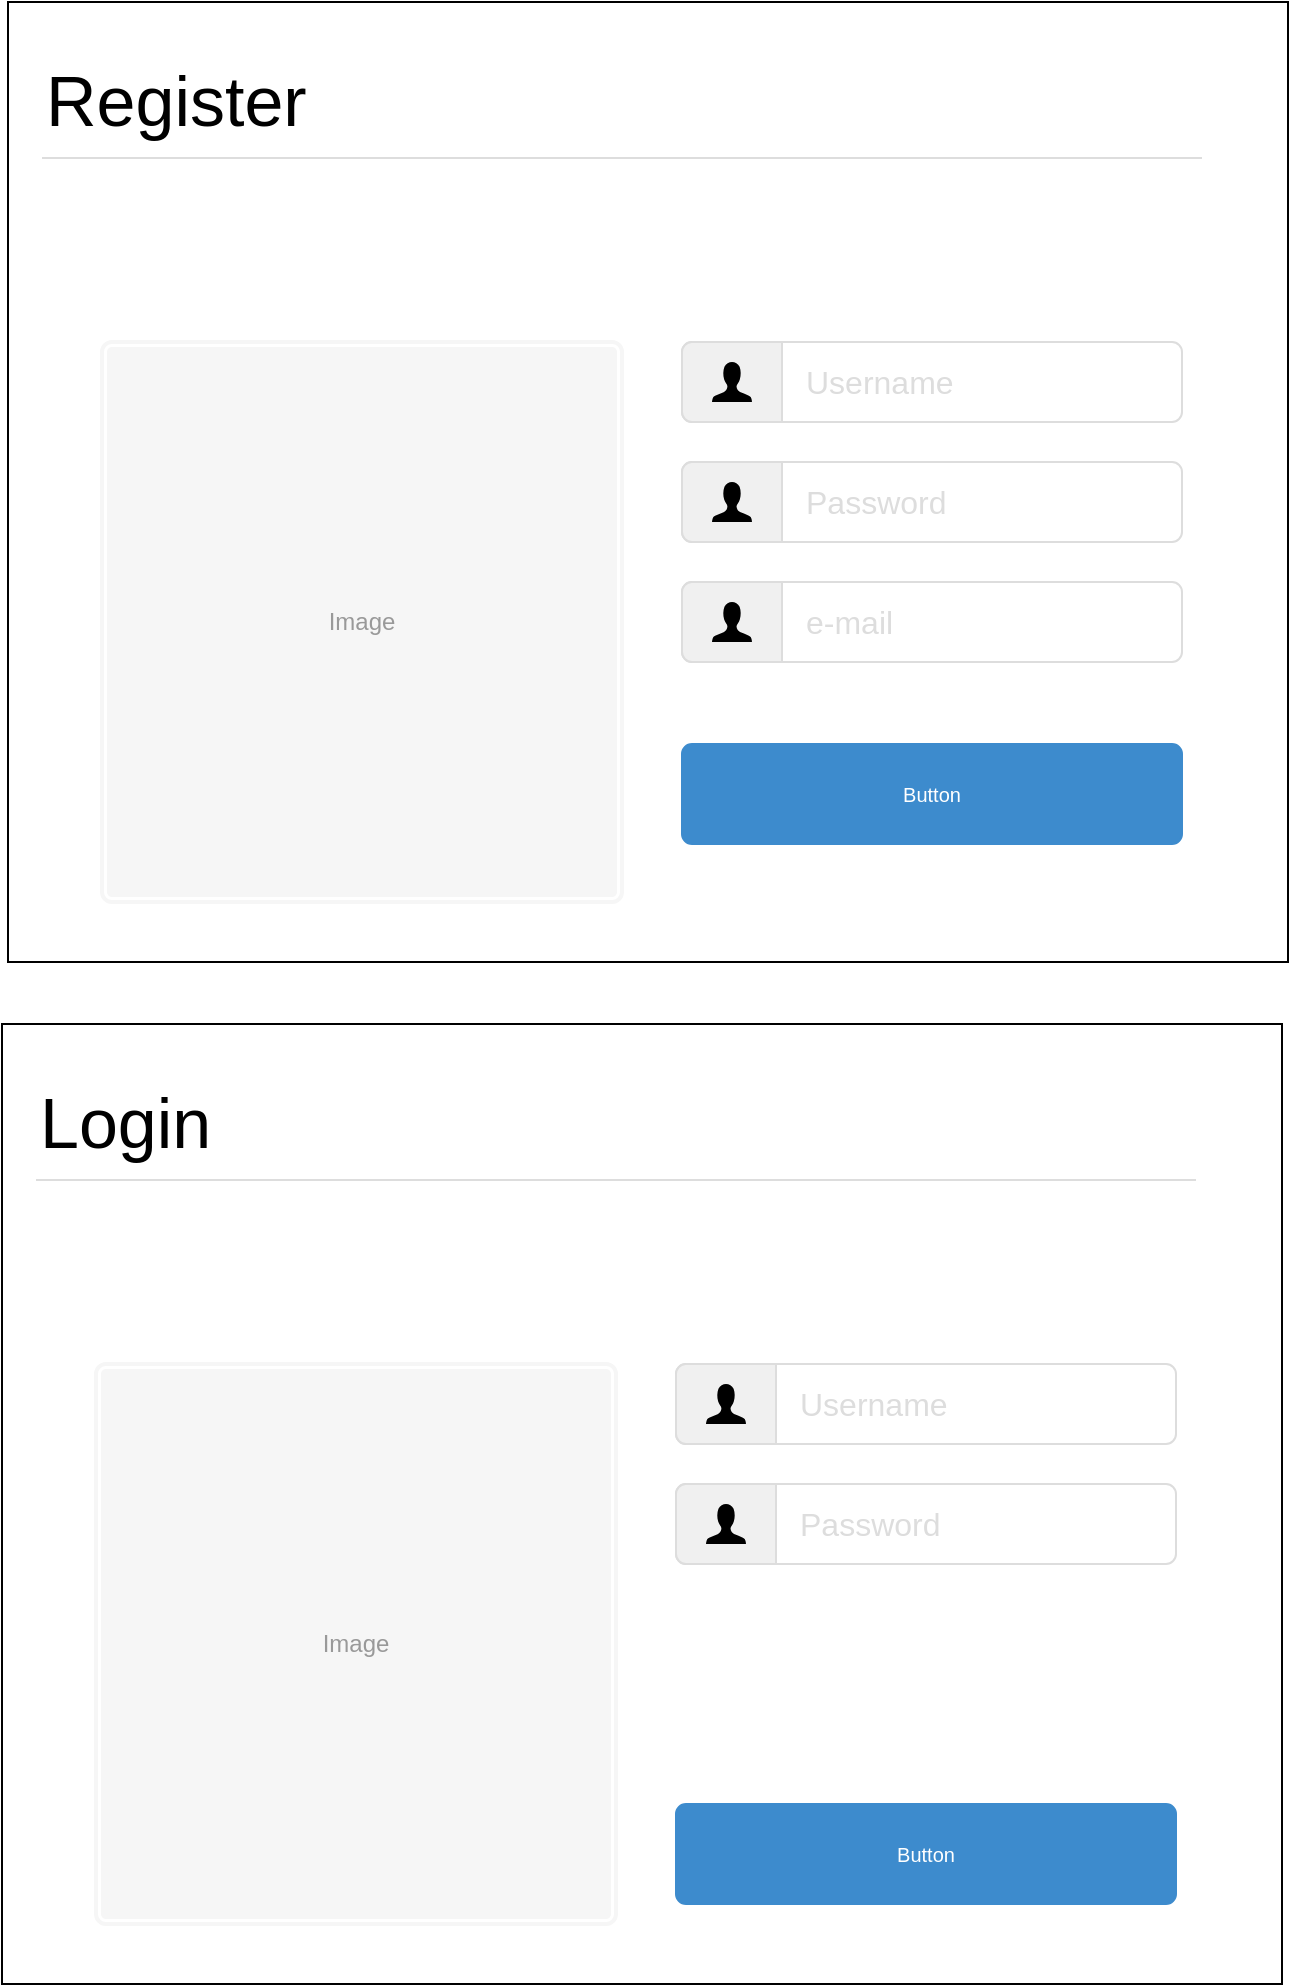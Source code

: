 <mxfile version="11.1.4" type="device"><diagram id="FmbbPj61c3zbVLSNUt73" name="Page-1"><mxGraphModel dx="868" dy="403" grid="1" gridSize="10" guides="1" tooltips="1" connect="1" arrows="1" fold="1" page="1" pageScale="1" pageWidth="827" pageHeight="1169" math="0" shadow="0"><root><mxCell id="0"/><mxCell id="1" parent="0"/><mxCell id="5UC59q7SdOEYth58W9IY-1" value="" style="rounded=0;whiteSpace=wrap;html=1;" vertex="1" parent="1"><mxGeometry x="93" y="80" width="640" height="480" as="geometry"/></mxCell><mxCell id="5UC59q7SdOEYth58W9IY-4" value="Username" style="html=1;shadow=0;dashed=0;shape=mxgraph.bootstrap.rrect;rSize=5;strokeColor=#dddddd;fillColor=#ffffff;spacingLeft=60;fontSize=16;align=left;fontColor=#dddddd;whiteSpace=wrap;" vertex="1" parent="1"><mxGeometry x="430" y="250" width="250" height="40" as="geometry"/></mxCell><mxCell id="5UC59q7SdOEYth58W9IY-5" value="" style="html=1;shadow=0;dashed=0;shape=mxgraph.bootstrap.leftButton;rSize=5;strokeColor=#dddddd;fillColor=#f0f0f0;whiteSpace=wrap;resizeHeight=1;" vertex="1" parent="5UC59q7SdOEYth58W9IY-4"><mxGeometry width="50" height="40" relative="1" as="geometry"/></mxCell><mxCell id="5UC59q7SdOEYth58W9IY-6" value="" style="html=1;shadow=0;dashed=0;shape=mxgraph.bootstrap.user;rSize=5;strokeColor=none;fillColor=#000000;" vertex="1" parent="5UC59q7SdOEYth58W9IY-5"><mxGeometry x="0.5" y="0.5" width="20" height="20" relative="1" as="geometry"><mxPoint x="-10" y="-10" as="offset"/></mxGeometry></mxCell><mxCell id="5UC59q7SdOEYth58W9IY-7" value="Password" style="html=1;shadow=0;dashed=0;shape=mxgraph.bootstrap.rrect;rSize=5;strokeColor=#dddddd;fillColor=#ffffff;spacingLeft=60;fontSize=16;align=left;fontColor=#dddddd;whiteSpace=wrap;" vertex="1" parent="1"><mxGeometry x="430" y="310" width="250" height="40" as="geometry"/></mxCell><mxCell id="5UC59q7SdOEYth58W9IY-8" value="" style="html=1;shadow=0;dashed=0;shape=mxgraph.bootstrap.leftButton;rSize=5;strokeColor=#dddddd;fillColor=#f0f0f0;whiteSpace=wrap;resizeHeight=1;" vertex="1" parent="5UC59q7SdOEYth58W9IY-7"><mxGeometry width="50" height="40" relative="1" as="geometry"/></mxCell><mxCell id="5UC59q7SdOEYth58W9IY-9" value="" style="html=1;shadow=0;dashed=0;shape=mxgraph.bootstrap.user;rSize=5;strokeColor=none;fillColor=#000000;" vertex="1" parent="5UC59q7SdOEYth58W9IY-8"><mxGeometry x="0.5" y="0.5" width="20" height="20" relative="1" as="geometry"><mxPoint x="-10" y="-10" as="offset"/></mxGeometry></mxCell><mxCell id="5UC59q7SdOEYth58W9IY-10" value="e-mail" style="html=1;shadow=0;dashed=0;shape=mxgraph.bootstrap.rrect;rSize=5;strokeColor=#dddddd;fillColor=#ffffff;spacingLeft=60;fontSize=16;align=left;fontColor=#dddddd;whiteSpace=wrap;" vertex="1" parent="1"><mxGeometry x="430" y="370" width="250" height="40" as="geometry"/></mxCell><mxCell id="5UC59q7SdOEYth58W9IY-11" value="" style="html=1;shadow=0;dashed=0;shape=mxgraph.bootstrap.leftButton;rSize=5;strokeColor=#dddddd;fillColor=#f0f0f0;whiteSpace=wrap;resizeHeight=1;" vertex="1" parent="5UC59q7SdOEYth58W9IY-10"><mxGeometry width="50" height="40" relative="1" as="geometry"/></mxCell><mxCell id="5UC59q7SdOEYth58W9IY-12" value="" style="html=1;shadow=0;dashed=0;shape=mxgraph.bootstrap.user;rSize=5;strokeColor=none;fillColor=#000000;" vertex="1" parent="5UC59q7SdOEYth58W9IY-11"><mxGeometry x="0.5" y="0.5" width="20" height="20" relative="1" as="geometry"><mxPoint x="-10" y="-10" as="offset"/></mxGeometry></mxCell><mxCell id="5UC59q7SdOEYth58W9IY-16" value="Button" style="html=1;shadow=0;dashed=0;shape=mxgraph.bootstrap.rrect;rSize=5;fillColor=#3D8BCD;align=center;strokeColor=#3D8BCD;fontColor=#ffffff;fontSize=10;whiteSpace=wrap;" vertex="1" parent="1"><mxGeometry x="430" y="451" width="250" height="50" as="geometry"/></mxCell><mxCell id="5UC59q7SdOEYth58W9IY-17" value="Image" style="html=1;shadow=0;dashed=0;shape=mxgraph.bootstrap.image;align=center;rSize=5;strokeColor=#f6f6f6;fillColor=#f6f6f6;fontColor=#999999;strokeWidth=2;whiteSpace=wrap;" vertex="1" parent="1"><mxGeometry x="140" y="250" width="260" height="280" as="geometry"/></mxCell><mxCell id="5UC59q7SdOEYth58W9IY-18" value="Register" style="html=1;shadow=0;dashed=0;shape=mxgraph.bootstrap.anchor;fontSize=35;align=left;whiteSpace=wrap;" vertex="1" parent="1"><mxGeometry x="110" y="104" width="360" height="50" as="geometry"/></mxCell><mxCell id="5UC59q7SdOEYth58W9IY-20" value="" style="shape=line;strokeColor=#dddddd;" vertex="1" parent="1"><mxGeometry x="110" y="154" width="580" height="8" as="geometry"/></mxCell><mxCell id="5UC59q7SdOEYth58W9IY-21" value="" style="rounded=0;whiteSpace=wrap;html=1;" vertex="1" parent="1"><mxGeometry x="90" y="591" width="640" height="480" as="geometry"/></mxCell><mxCell id="5UC59q7SdOEYth58W9IY-22" value="Username" style="html=1;shadow=0;dashed=0;shape=mxgraph.bootstrap.rrect;rSize=5;strokeColor=#dddddd;fillColor=#ffffff;spacingLeft=60;fontSize=16;align=left;fontColor=#dddddd;whiteSpace=wrap;" vertex="1" parent="1"><mxGeometry x="427" y="761" width="250" height="40" as="geometry"/></mxCell><mxCell id="5UC59q7SdOEYth58W9IY-23" value="" style="html=1;shadow=0;dashed=0;shape=mxgraph.bootstrap.leftButton;rSize=5;strokeColor=#dddddd;fillColor=#f0f0f0;whiteSpace=wrap;resizeHeight=1;" vertex="1" parent="5UC59q7SdOEYth58W9IY-22"><mxGeometry width="50" height="40" relative="1" as="geometry"/></mxCell><mxCell id="5UC59q7SdOEYth58W9IY-24" value="" style="html=1;shadow=0;dashed=0;shape=mxgraph.bootstrap.user;rSize=5;strokeColor=none;fillColor=#000000;" vertex="1" parent="5UC59q7SdOEYth58W9IY-23"><mxGeometry x="0.5" y="0.5" width="20" height="20" relative="1" as="geometry"><mxPoint x="-10" y="-10" as="offset"/></mxGeometry></mxCell><mxCell id="5UC59q7SdOEYth58W9IY-25" value="Password" style="html=1;shadow=0;dashed=0;shape=mxgraph.bootstrap.rrect;rSize=5;strokeColor=#dddddd;fillColor=#ffffff;spacingLeft=60;fontSize=16;align=left;fontColor=#dddddd;whiteSpace=wrap;" vertex="1" parent="1"><mxGeometry x="427" y="821" width="250" height="40" as="geometry"/></mxCell><mxCell id="5UC59q7SdOEYth58W9IY-26" value="" style="html=1;shadow=0;dashed=0;shape=mxgraph.bootstrap.leftButton;rSize=5;strokeColor=#dddddd;fillColor=#f0f0f0;whiteSpace=wrap;resizeHeight=1;" vertex="1" parent="5UC59q7SdOEYth58W9IY-25"><mxGeometry width="50" height="40" relative="1" as="geometry"/></mxCell><mxCell id="5UC59q7SdOEYth58W9IY-27" value="" style="html=1;shadow=0;dashed=0;shape=mxgraph.bootstrap.user;rSize=5;strokeColor=none;fillColor=#000000;" vertex="1" parent="5UC59q7SdOEYth58W9IY-26"><mxGeometry x="0.5" y="0.5" width="20" height="20" relative="1" as="geometry"><mxPoint x="-10" y="-10" as="offset"/></mxGeometry></mxCell><mxCell id="5UC59q7SdOEYth58W9IY-31" value="Button" style="html=1;shadow=0;dashed=0;shape=mxgraph.bootstrap.rrect;rSize=5;fillColor=#3D8BCD;align=center;strokeColor=#3D8BCD;fontColor=#ffffff;fontSize=10;whiteSpace=wrap;" vertex="1" parent="1"><mxGeometry x="427" y="981" width="250" height="50" as="geometry"/></mxCell><mxCell id="5UC59q7SdOEYth58W9IY-32" value="Image" style="html=1;shadow=0;dashed=0;shape=mxgraph.bootstrap.image;align=center;rSize=5;strokeColor=#f6f6f6;fillColor=#f6f6f6;fontColor=#999999;strokeWidth=2;whiteSpace=wrap;" vertex="1" parent="1"><mxGeometry x="137" y="761" width="260" height="280" as="geometry"/></mxCell><mxCell id="5UC59q7SdOEYth58W9IY-33" value="Login" style="html=1;shadow=0;dashed=0;shape=mxgraph.bootstrap.anchor;fontSize=35;align=left;whiteSpace=wrap;" vertex="1" parent="1"><mxGeometry x="107" y="615" width="360" height="50" as="geometry"/></mxCell><mxCell id="5UC59q7SdOEYth58W9IY-34" value="" style="shape=line;strokeColor=#dddddd;" vertex="1" parent="1"><mxGeometry x="107" y="665" width="580" height="8" as="geometry"/></mxCell></root></mxGraphModel></diagram></mxfile>